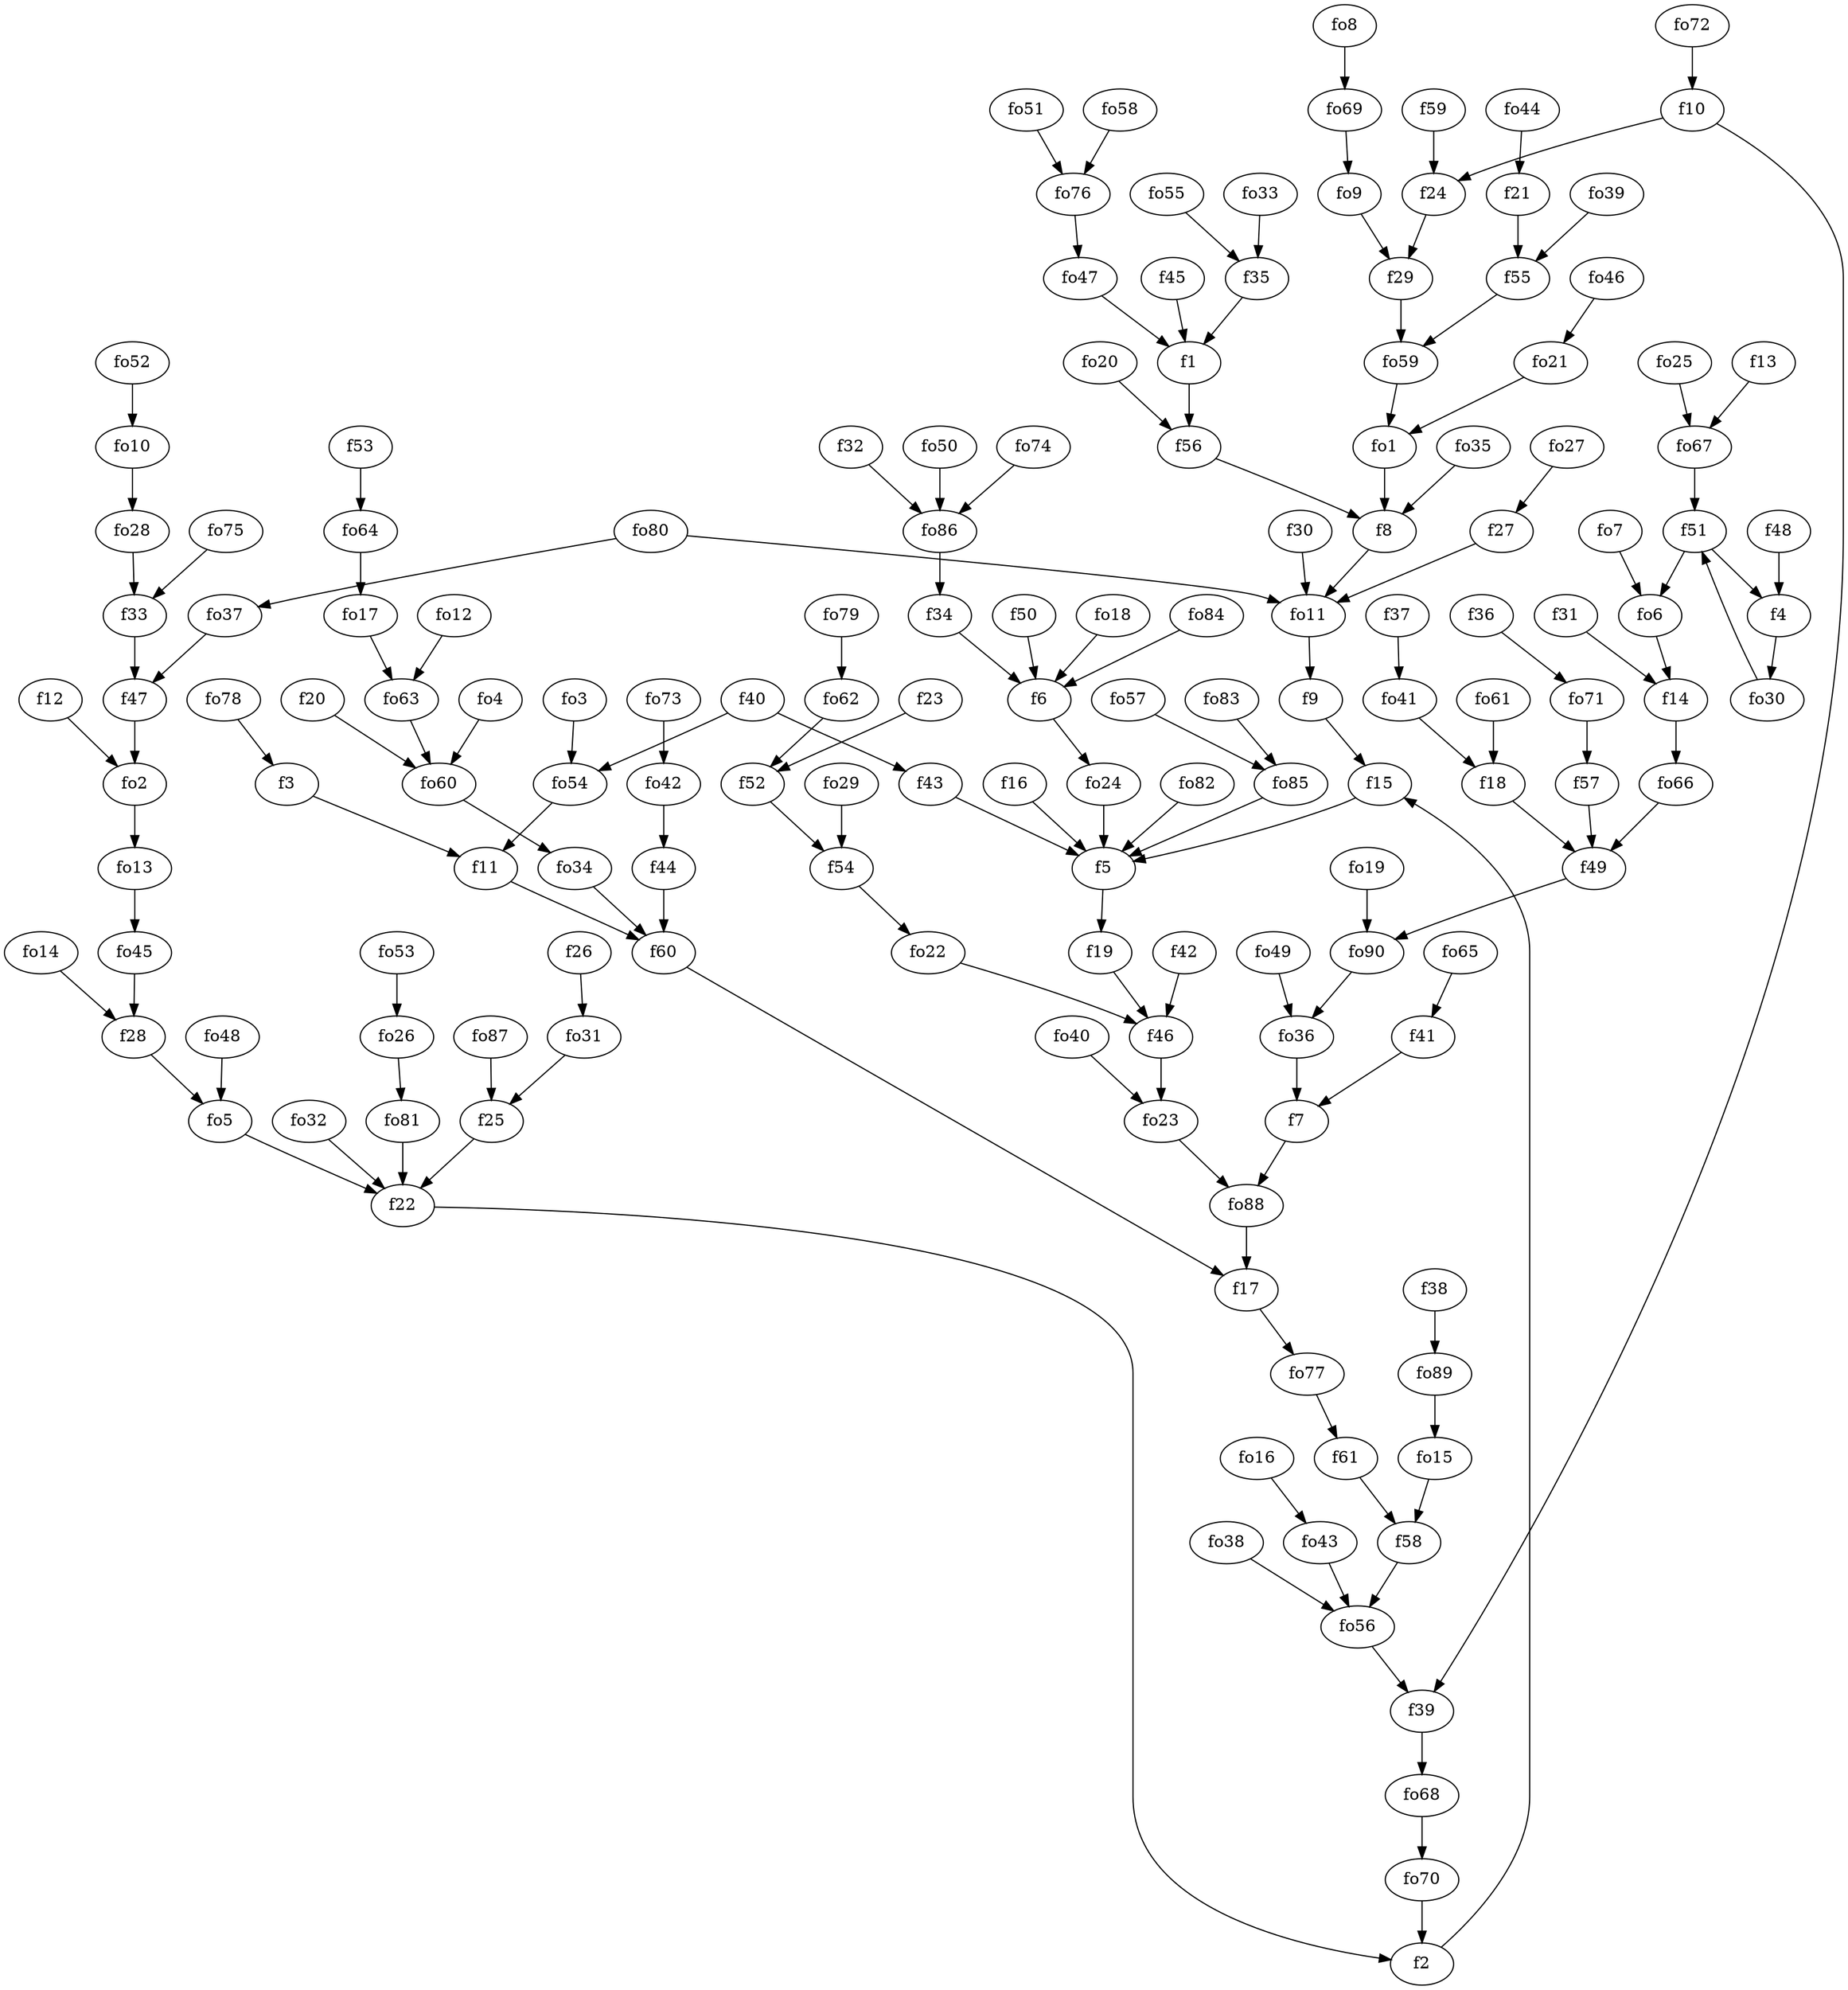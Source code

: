 strict digraph  {
f1;
f2;
f3;
f4;
f5;
f6;
f7;
f8;
f9;
f10;
f11;
f12;
f13;
f14;
f15;
f16;
f17;
f18;
f19;
f20;
f21;
f22;
f23;
f24;
f25;
f26;
f27;
f28;
f29;
f30;
f31;
f32;
f33;
f34;
f35;
f36;
f37;
f38;
f39;
f40;
f41;
f42;
f43;
f44;
f45;
f46;
f47;
f48;
f49;
f50;
f51;
f52;
f53;
f54;
f55;
f56;
f57;
f58;
f59;
f60;
f61;
fo1;
fo2;
fo3;
fo4;
fo5;
fo6;
fo7;
fo8;
fo9;
fo10;
fo11;
fo12;
fo13;
fo14;
fo15;
fo16;
fo17;
fo18;
fo19;
fo20;
fo21;
fo22;
fo23;
fo24;
fo25;
fo26;
fo27;
fo28;
fo29;
fo30;
fo31;
fo32;
fo33;
fo34;
fo35;
fo36;
fo37;
fo38;
fo39;
fo40;
fo41;
fo42;
fo43;
fo44;
fo45;
fo46;
fo47;
fo48;
fo49;
fo50;
fo51;
fo52;
fo53;
fo54;
fo55;
fo56;
fo57;
fo58;
fo59;
fo60;
fo61;
fo62;
fo63;
fo64;
fo65;
fo66;
fo67;
fo68;
fo69;
fo70;
fo71;
fo72;
fo73;
fo74;
fo75;
fo76;
fo77;
fo78;
fo79;
fo80;
fo81;
fo82;
fo83;
fo84;
fo85;
fo86;
fo87;
fo88;
fo89;
fo90;
f1 -> f56  [weight=2];
f2 -> f15  [weight=2];
f3 -> f11  [weight=2];
f4 -> fo30  [weight=2];
f5 -> f19  [weight=2];
f6 -> fo24  [weight=2];
f7 -> fo88  [weight=2];
f8 -> fo11  [weight=2];
f9 -> f15  [weight=2];
f10 -> f39  [weight=2];
f10 -> f24  [weight=2];
f11 -> f60  [weight=2];
f12 -> fo2  [weight=2];
f13 -> fo67  [weight=2];
f14 -> fo66  [weight=2];
f15 -> f5  [weight=2];
f16 -> f5  [weight=2];
f17 -> fo77  [weight=2];
f18 -> f49  [weight=2];
f19 -> f46  [weight=2];
f20 -> fo60  [weight=2];
f21 -> f55  [weight=2];
f22 -> f2  [weight=2];
f23 -> f52  [weight=2];
f24 -> f29  [weight=2];
f25 -> f22  [weight=2];
f26 -> fo31  [weight=2];
f27 -> fo11  [weight=2];
f28 -> fo5  [weight=2];
f29 -> fo59  [weight=2];
f30 -> fo11  [weight=2];
f31 -> f14  [weight=2];
f32 -> fo86  [weight=2];
f33 -> f47  [weight=2];
f34 -> f6  [weight=2];
f35 -> f1  [weight=2];
f36 -> fo71  [weight=2];
f37 -> fo41  [weight=2];
f38 -> fo89  [weight=2];
f39 -> fo68  [weight=2];
f40 -> f43  [weight=2];
f40 -> fo54  [weight=2];
f41 -> f7  [weight=2];
f42 -> f46  [weight=2];
f43 -> f5  [weight=2];
f44 -> f60  [weight=2];
f45 -> f1  [weight=2];
f46 -> fo23  [weight=2];
f47 -> fo2  [weight=2];
f48 -> f4  [weight=2];
f49 -> fo90  [weight=2];
f50 -> f6  [weight=2];
f51 -> f4  [weight=2];
f51 -> fo6  [weight=2];
f52 -> f54  [weight=2];
f53 -> fo64  [weight=2];
f54 -> fo22  [weight=2];
f55 -> fo59  [weight=2];
f56 -> f8  [weight=2];
f57 -> f49  [weight=2];
f58 -> fo56  [weight=2];
f59 -> f24  [weight=2];
f60 -> f17  [weight=2];
f61 -> f58  [weight=2];
fo1 -> f8  [weight=2];
fo2 -> fo13  [weight=2];
fo3 -> fo54  [weight=2];
fo4 -> fo60  [weight=2];
fo5 -> f22  [weight=2];
fo6 -> f14  [weight=2];
fo7 -> fo6  [weight=2];
fo8 -> fo69  [weight=2];
fo9 -> f29  [weight=2];
fo10 -> fo28  [weight=2];
fo11 -> f9  [weight=2];
fo12 -> fo63  [weight=2];
fo13 -> fo45  [weight=2];
fo14 -> f28  [weight=2];
fo15 -> f58  [weight=2];
fo16 -> fo43  [weight=2];
fo17 -> fo63  [weight=2];
fo18 -> f6  [weight=2];
fo19 -> fo90  [weight=2];
fo20 -> f56  [weight=2];
fo21 -> fo1  [weight=2];
fo22 -> f46  [weight=2];
fo23 -> fo88  [weight=2];
fo24 -> f5  [weight=2];
fo25 -> fo67  [weight=2];
fo26 -> fo81  [weight=2];
fo27 -> f27  [weight=2];
fo28 -> f33  [weight=2];
fo29 -> f54  [weight=2];
fo30 -> f51  [weight=2];
fo31 -> f25  [weight=2];
fo32 -> f22  [weight=2];
fo33 -> f35  [weight=2];
fo34 -> f60  [weight=2];
fo35 -> f8  [weight=2];
fo36 -> f7  [weight=2];
fo37 -> f47  [weight=2];
fo38 -> fo56  [weight=2];
fo39 -> f55  [weight=2];
fo40 -> fo23  [weight=2];
fo41 -> f18  [weight=2];
fo42 -> f44  [weight=2];
fo43 -> fo56  [weight=2];
fo44 -> f21  [weight=2];
fo45 -> f28  [weight=2];
fo46 -> fo21  [weight=2];
fo47 -> f1  [weight=2];
fo48 -> fo5  [weight=2];
fo49 -> fo36  [weight=2];
fo50 -> fo86  [weight=2];
fo51 -> fo76  [weight=2];
fo52 -> fo10  [weight=2];
fo53 -> fo26  [weight=2];
fo54 -> f11  [weight=2];
fo55 -> f35  [weight=2];
fo56 -> f39  [weight=2];
fo57 -> fo85  [weight=2];
fo58 -> fo76  [weight=2];
fo59 -> fo1  [weight=2];
fo60 -> fo34  [weight=2];
fo61 -> f18  [weight=2];
fo62 -> f52  [weight=2];
fo63 -> fo60  [weight=2];
fo64 -> fo17  [weight=2];
fo65 -> f41  [weight=2];
fo66 -> f49  [weight=2];
fo67 -> f51  [weight=2];
fo68 -> fo70  [weight=2];
fo69 -> fo9  [weight=2];
fo70 -> f2  [weight=2];
fo71 -> f57  [weight=2];
fo72 -> f10  [weight=2];
fo73 -> fo42  [weight=2];
fo74 -> fo86  [weight=2];
fo75 -> f33  [weight=2];
fo76 -> fo47  [weight=2];
fo77 -> f61  [weight=2];
fo78 -> f3  [weight=2];
fo79 -> fo62  [weight=2];
fo80 -> fo11  [weight=2];
fo80 -> fo37  [weight=2];
fo81 -> f22  [weight=2];
fo82 -> f5  [weight=2];
fo83 -> fo85  [weight=2];
fo84 -> f6  [weight=2];
fo85 -> f5  [weight=2];
fo86 -> f34  [weight=2];
fo87 -> f25  [weight=2];
fo88 -> f17  [weight=2];
fo89 -> fo15  [weight=2];
fo90 -> fo36  [weight=2];
}

